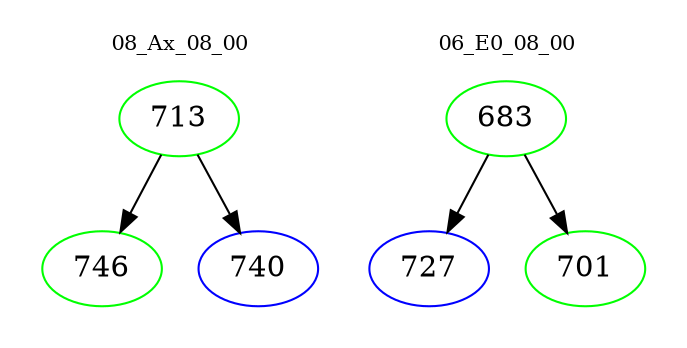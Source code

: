 digraph{
subgraph cluster_0 {
color = white
label = "08_Ax_08_00";
fontsize=10;
T0_713 [label="713", color="green"]
T0_713 -> T0_746 [color="black"]
T0_746 [label="746", color="green"]
T0_713 -> T0_740 [color="black"]
T0_740 [label="740", color="blue"]
}
subgraph cluster_1 {
color = white
label = "06_E0_08_00";
fontsize=10;
T1_683 [label="683", color="green"]
T1_683 -> T1_727 [color="black"]
T1_727 [label="727", color="blue"]
T1_683 -> T1_701 [color="black"]
T1_701 [label="701", color="green"]
}
}

